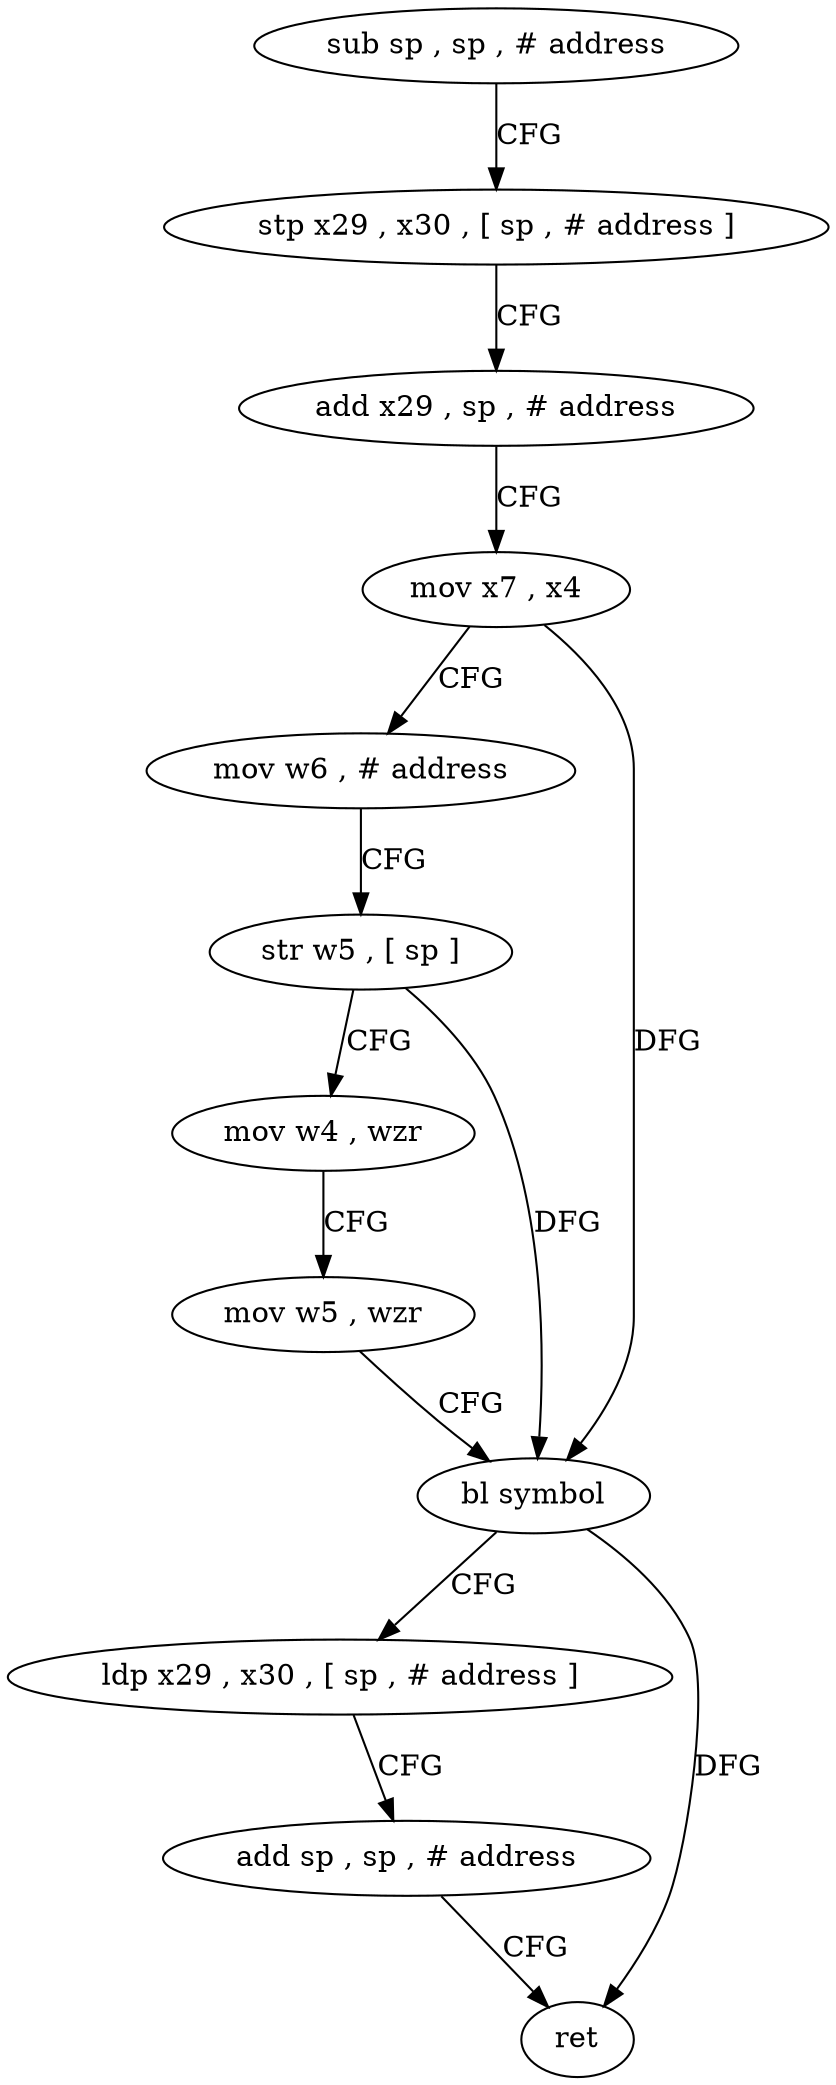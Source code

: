 digraph "func" {
"4254120" [label = "sub sp , sp , # address" ]
"4254124" [label = "stp x29 , x30 , [ sp , # address ]" ]
"4254128" [label = "add x29 , sp , # address" ]
"4254132" [label = "mov x7 , x4" ]
"4254136" [label = "mov w6 , # address" ]
"4254140" [label = "str w5 , [ sp ]" ]
"4254144" [label = "mov w4 , wzr" ]
"4254148" [label = "mov w5 , wzr" ]
"4254152" [label = "bl symbol" ]
"4254156" [label = "ldp x29 , x30 , [ sp , # address ]" ]
"4254160" [label = "add sp , sp , # address" ]
"4254164" [label = "ret" ]
"4254120" -> "4254124" [ label = "CFG" ]
"4254124" -> "4254128" [ label = "CFG" ]
"4254128" -> "4254132" [ label = "CFG" ]
"4254132" -> "4254136" [ label = "CFG" ]
"4254132" -> "4254152" [ label = "DFG" ]
"4254136" -> "4254140" [ label = "CFG" ]
"4254140" -> "4254144" [ label = "CFG" ]
"4254140" -> "4254152" [ label = "DFG" ]
"4254144" -> "4254148" [ label = "CFG" ]
"4254148" -> "4254152" [ label = "CFG" ]
"4254152" -> "4254156" [ label = "CFG" ]
"4254152" -> "4254164" [ label = "DFG" ]
"4254156" -> "4254160" [ label = "CFG" ]
"4254160" -> "4254164" [ label = "CFG" ]
}
